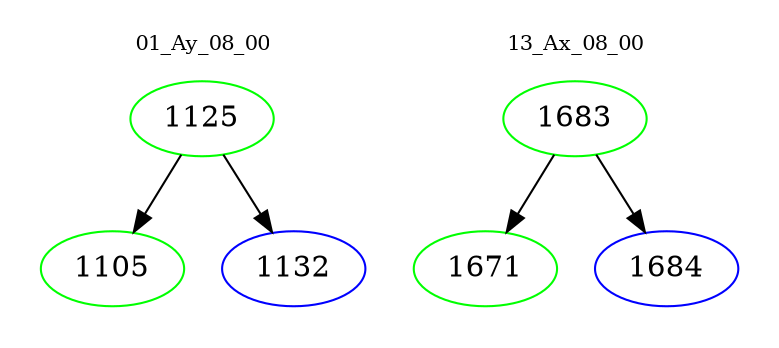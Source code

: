 digraph{
subgraph cluster_0 {
color = white
label = "01_Ay_08_00";
fontsize=10;
T0_1125 [label="1125", color="green"]
T0_1125 -> T0_1105 [color="black"]
T0_1105 [label="1105", color="green"]
T0_1125 -> T0_1132 [color="black"]
T0_1132 [label="1132", color="blue"]
}
subgraph cluster_1 {
color = white
label = "13_Ax_08_00";
fontsize=10;
T1_1683 [label="1683", color="green"]
T1_1683 -> T1_1671 [color="black"]
T1_1671 [label="1671", color="green"]
T1_1683 -> T1_1684 [color="black"]
T1_1684 [label="1684", color="blue"]
}
}
